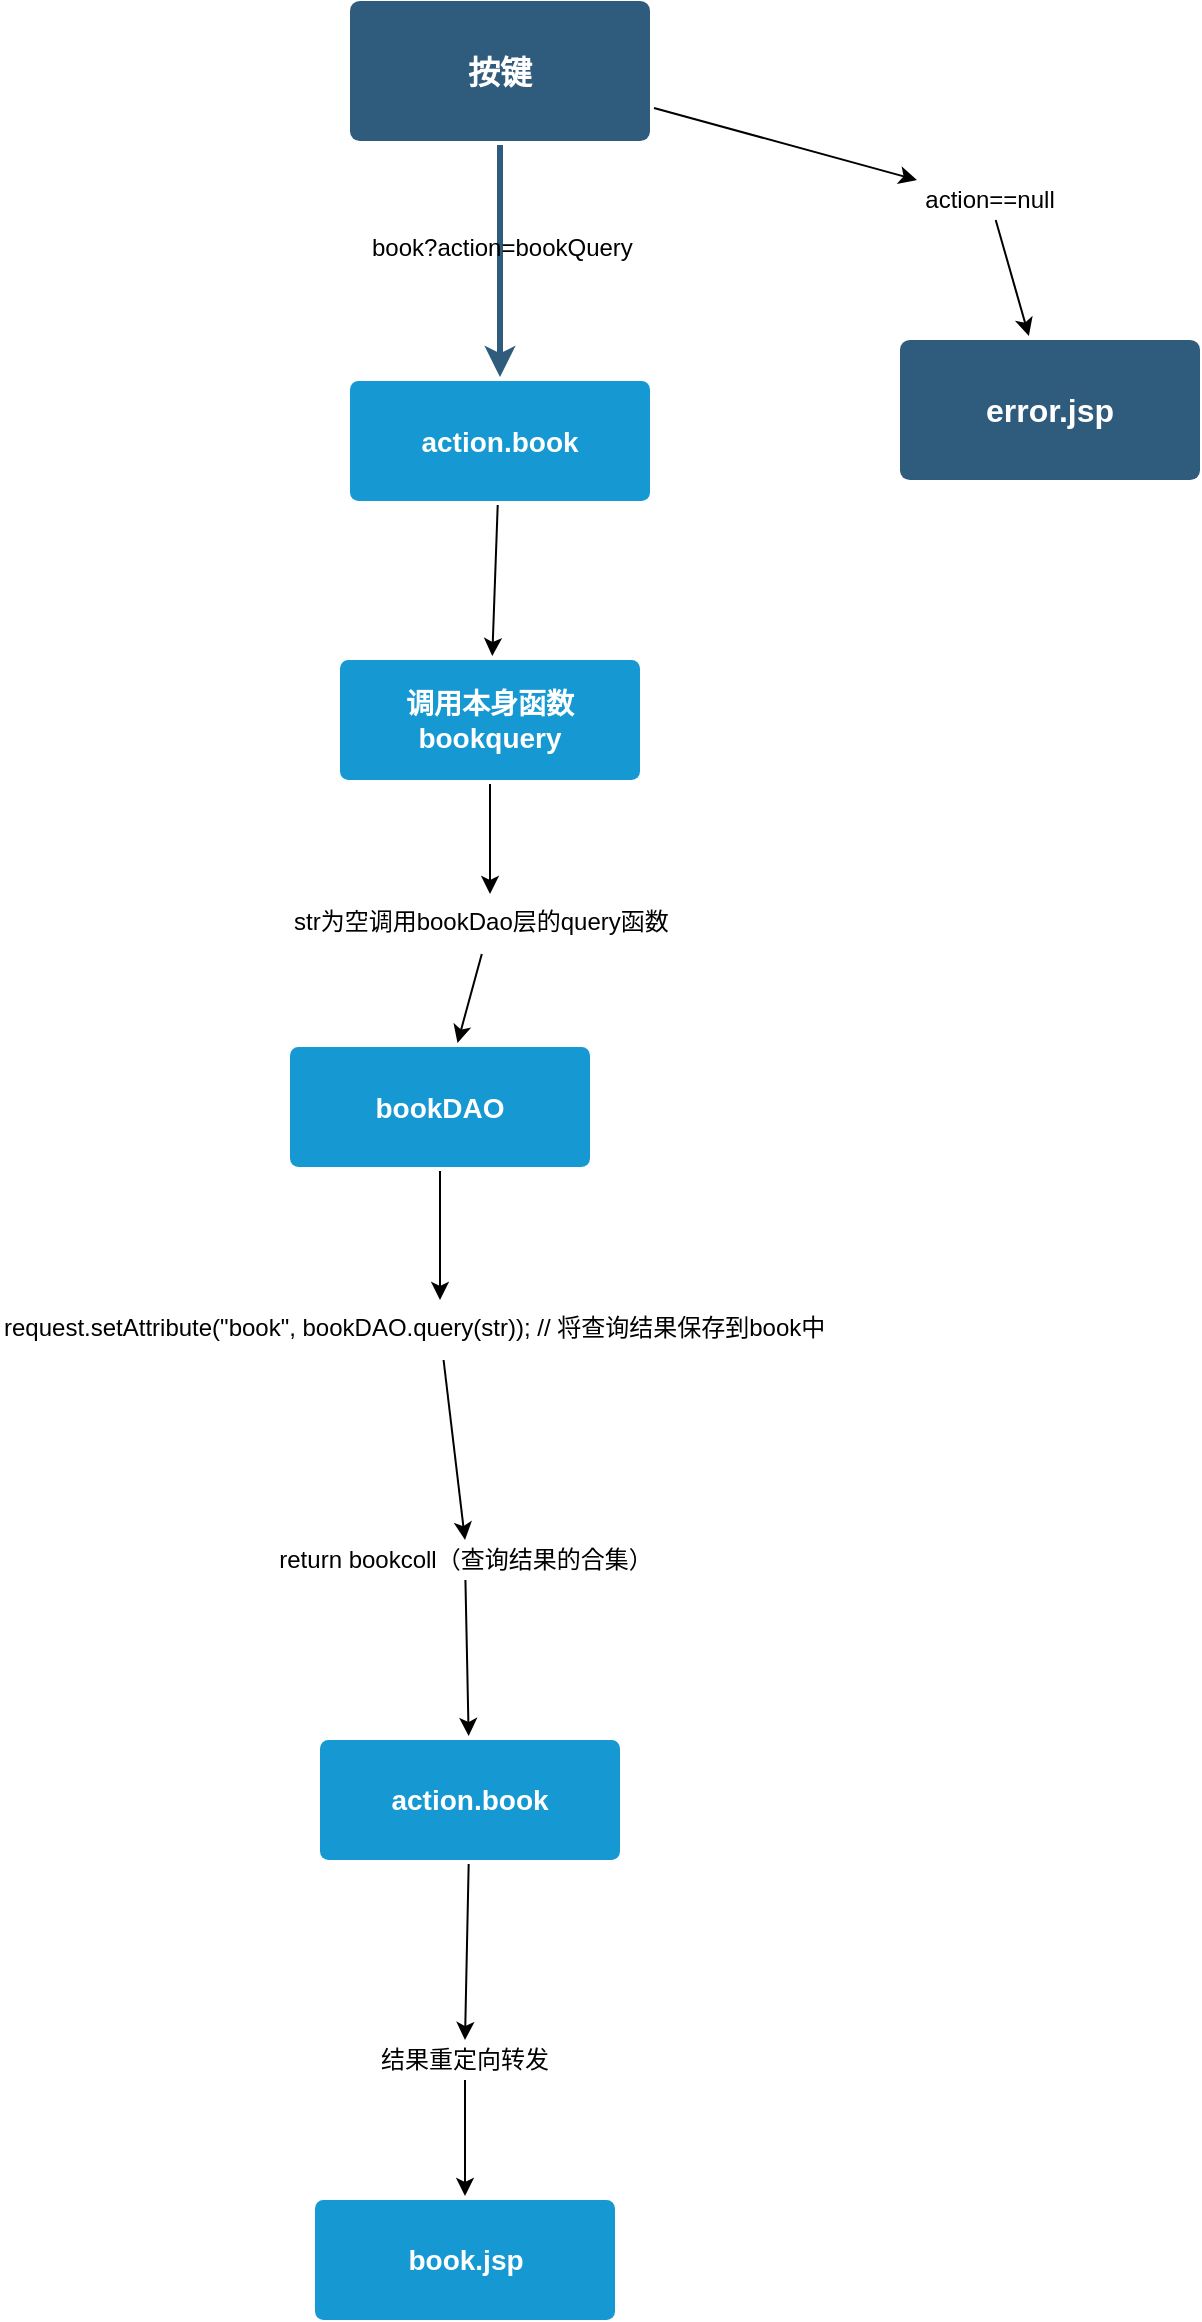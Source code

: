 <mxfile version="10.8.5" type="github"><diagram id="6a731a19-8d31-9384-78a2-239565b7b9f0" name="Page-1"><mxGraphModel dx="1009" dy="588" grid="1" gridSize="10" guides="1" tooltips="1" connect="1" arrows="1" fold="1" page="1" pageScale="1" pageWidth="1169" pageHeight="827" background="#ffffff" math="0" shadow="0"><root><mxCell id="0"/><mxCell id="1" parent="0"/><mxCell id="1747" value="" style="edgeStyle=none;rounded=0;jumpStyle=none;html=1;shadow=0;labelBackgroundColor=none;startArrow=none;startFill=0;endArrow=classic;endFill=1;jettySize=auto;orthogonalLoop=1;strokeColor=#2F5B7C;strokeWidth=3;fontFamily=Helvetica;fontSize=16;fontColor=#23445D;spacing=5;" parent="1" source="1749" target="1760" edge="1"><mxGeometry relative="1" as="geometry"/></mxCell><mxCell id="esTK95h1-yQX4oQWLHTB-1762" style="edgeStyle=none;rounded=0;orthogonalLoop=1;jettySize=auto;html=1;exitX=1;exitY=0.75;exitDx=0;exitDy=0;" edge="1" parent="1" source="1749" target="esTK95h1-yQX4oQWLHTB-1761"><mxGeometry relative="1" as="geometry"/></mxCell><mxCell id="1749" value="按键" style="rounded=1;whiteSpace=wrap;html=1;shadow=0;labelBackgroundColor=none;strokeColor=none;strokeWidth=3;fillColor=#2F5B7C;fontFamily=Helvetica;fontSize=16;fontColor=#FFFFFF;align=center;fontStyle=1;spacing=5;arcSize=7;perimeterSpacing=2;" parent="1" vertex="1"><mxGeometry x="495" y="380.5" width="150" height="70" as="geometry"/></mxCell><mxCell id="86wlUtSVZyd7OopC4fSB-1782" style="edgeStyle=none;rounded=0;orthogonalLoop=1;jettySize=auto;html=1;" parent="1" source="1760" target="86wlUtSVZyd7OopC4fSB-1781" edge="1"><mxGeometry relative="1" as="geometry"/></mxCell><mxCell id="1760" value="action.book" style="rounded=1;whiteSpace=wrap;html=1;shadow=0;labelBackgroundColor=none;strokeColor=none;strokeWidth=3;fillColor=#1699d3;fontFamily=Helvetica;fontSize=14;fontColor=#FFFFFF;align=center;spacing=5;fontStyle=1;arcSize=7;perimeterSpacing=2;" parent="1" vertex="1"><mxGeometry x="495" y="570.5" width="150" height="60" as="geometry"/></mxCell><mxCell id="86wlUtSVZyd7OopC4fSB-1779" value="book?action=bookQuery" style="text;html=1;" parent="1" vertex="1"><mxGeometry x="504" y="490" width="160" height="30" as="geometry"/></mxCell><mxCell id="86wlUtSVZyd7OopC4fSB-1785" style="edgeStyle=none;rounded=0;orthogonalLoop=1;jettySize=auto;html=1;entryX=0.5;entryY=0;entryDx=0;entryDy=0;" parent="1" source="86wlUtSVZyd7OopC4fSB-1783" target="86wlUtSVZyd7OopC4fSB-1795" edge="1"><mxGeometry relative="1" as="geometry"><mxPoint x="600" y="1060" as="targetPoint"/></mxGeometry></mxCell><mxCell id="86wlUtSVZyd7OopC4fSB-1781" value="调用本身函数bookquery" style="rounded=1;whiteSpace=wrap;html=1;shadow=0;labelBackgroundColor=none;strokeColor=none;strokeWidth=3;fillColor=#1699d3;fontFamily=Helvetica;fontSize=14;fontColor=#FFFFFF;align=center;spacing=5;fontStyle=1;arcSize=7;perimeterSpacing=2;" parent="1" vertex="1"><mxGeometry x="490" y="710" width="150" height="60" as="geometry"/></mxCell><mxCell id="86wlUtSVZyd7OopC4fSB-1791" style="edgeStyle=none;rounded=0;orthogonalLoop=1;jettySize=auto;html=1;entryX=0.5;entryY=0;entryDx=0;entryDy=0;" parent="1" source="86wlUtSVZyd7OopC4fSB-1784" target="86wlUtSVZyd7OopC4fSB-1790" edge="1"><mxGeometry relative="1" as="geometry"/></mxCell><mxCell id="86wlUtSVZyd7OopC4fSB-1784" value="action.book" style="rounded=1;whiteSpace=wrap;html=1;shadow=0;labelBackgroundColor=none;strokeColor=none;strokeWidth=3;fillColor=#1699d3;fontFamily=Helvetica;fontSize=14;fontColor=#FFFFFF;align=center;spacing=5;fontStyle=1;arcSize=7;perimeterSpacing=2;" parent="1" vertex="1"><mxGeometry x="480" y="1250" width="150" height="60" as="geometry"/></mxCell><mxCell id="86wlUtSVZyd7OopC4fSB-1783" value="request.setAttribute(&quot;book&quot;, bookDAO.query(str)); // 将查询结果保存到book中" style="text;html=1;" parent="1" vertex="1"><mxGeometry x="320" y="1030" width="440" height="30" as="geometry"/></mxCell><mxCell id="86wlUtSVZyd7OopC4fSB-1786" style="edgeStyle=none;rounded=0;orthogonalLoop=1;jettySize=auto;html=1;entryX=0.5;entryY=0;entryDx=0;entryDy=0;" parent="1" source="86wlUtSVZyd7OopC4fSB-1781" target="86wlUtSVZyd7OopC4fSB-1787" edge="1"><mxGeometry relative="1" as="geometry"><mxPoint x="565" y="772" as="sourcePoint"/><mxPoint x="660" y="840" as="targetPoint"/></mxGeometry></mxCell><mxCell id="86wlUtSVZyd7OopC4fSB-1788" style="edgeStyle=none;rounded=0;orthogonalLoop=1;jettySize=auto;html=1;" parent="1" source="86wlUtSVZyd7OopC4fSB-1787" target="86wlUtSVZyd7OopC4fSB-1793" edge="1"><mxGeometry relative="1" as="geometry"><mxPoint x="600" y="890" as="targetPoint"/></mxGeometry></mxCell><mxCell id="86wlUtSVZyd7OopC4fSB-1787" value="str为空调用bookDao层的query函数" style="text;html=1;" parent="1" vertex="1"><mxGeometry x="465" y="827" width="200" height="30" as="geometry"/></mxCell><mxCell id="86wlUtSVZyd7OopC4fSB-1789" value="book.jsp" style="rounded=1;whiteSpace=wrap;html=1;shadow=0;labelBackgroundColor=none;strokeColor=none;strokeWidth=3;fillColor=#1699d3;fontFamily=Helvetica;fontSize=14;fontColor=#FFFFFF;align=center;spacing=5;fontStyle=1;arcSize=7;perimeterSpacing=2;" parent="1" vertex="1"><mxGeometry x="477.5" y="1480" width="150" height="60" as="geometry"/></mxCell><mxCell id="86wlUtSVZyd7OopC4fSB-1792" style="edgeStyle=none;rounded=0;orthogonalLoop=1;jettySize=auto;html=1;" parent="1" source="86wlUtSVZyd7OopC4fSB-1790" target="86wlUtSVZyd7OopC4fSB-1789" edge="1"><mxGeometry relative="1" as="geometry"/></mxCell><mxCell id="86wlUtSVZyd7OopC4fSB-1790" value="结果重定向转发" style="text;html=1;strokeColor=none;fillColor=none;align=center;verticalAlign=middle;whiteSpace=wrap;rounded=0;" parent="1" vertex="1"><mxGeometry x="480" y="1400" width="145" height="20" as="geometry"/></mxCell><mxCell id="86wlUtSVZyd7OopC4fSB-1794" style="edgeStyle=none;rounded=0;orthogonalLoop=1;jettySize=auto;html=1;entryX=0.5;entryY=0;entryDx=0;entryDy=0;" parent="1" source="86wlUtSVZyd7OopC4fSB-1793" target="86wlUtSVZyd7OopC4fSB-1783" edge="1"><mxGeometry relative="1" as="geometry"/></mxCell><mxCell id="86wlUtSVZyd7OopC4fSB-1793" value="bookDAO" style="rounded=1;whiteSpace=wrap;html=1;shadow=0;labelBackgroundColor=none;strokeColor=none;strokeWidth=3;fillColor=#1699d3;fontFamily=Helvetica;fontSize=14;fontColor=#FFFFFF;align=center;spacing=5;fontStyle=1;arcSize=7;perimeterSpacing=2;" parent="1" vertex="1"><mxGeometry x="465" y="903.5" width="150" height="60" as="geometry"/></mxCell><mxCell id="86wlUtSVZyd7OopC4fSB-1796" style="edgeStyle=none;rounded=0;orthogonalLoop=1;jettySize=auto;html=1;" parent="1" source="86wlUtSVZyd7OopC4fSB-1795" target="86wlUtSVZyd7OopC4fSB-1784" edge="1"><mxGeometry relative="1" as="geometry"/></mxCell><mxCell id="86wlUtSVZyd7OopC4fSB-1795" value="&lt;span&gt;return bookcoll（查询结果的合集）&lt;/span&gt;" style="text;html=1;strokeColor=none;fillColor=none;align=center;verticalAlign=middle;whiteSpace=wrap;rounded=0;" parent="1" vertex="1"><mxGeometry x="417.5" y="1150" width="270" height="20" as="geometry"/></mxCell><mxCell id="esTK95h1-yQX4oQWLHTB-1760" value="error.jsp" style="rounded=1;whiteSpace=wrap;html=1;shadow=0;labelBackgroundColor=none;strokeColor=none;strokeWidth=3;fillColor=#2F5B7C;fontFamily=Helvetica;fontSize=16;fontColor=#FFFFFF;align=center;fontStyle=1;spacing=5;arcSize=7;perimeterSpacing=2;" vertex="1" parent="1"><mxGeometry x="770" y="550" width="150" height="70" as="geometry"/></mxCell><mxCell id="esTK95h1-yQX4oQWLHTB-1763" style="edgeStyle=none;rounded=0;orthogonalLoop=1;jettySize=auto;html=1;" edge="1" parent="1" source="esTK95h1-yQX4oQWLHTB-1761" target="esTK95h1-yQX4oQWLHTB-1760"><mxGeometry relative="1" as="geometry"/></mxCell><mxCell id="esTK95h1-yQX4oQWLHTB-1761" value="action==null" style="text;html=1;strokeColor=none;fillColor=none;align=center;verticalAlign=middle;whiteSpace=wrap;rounded=0;" vertex="1" parent="1"><mxGeometry x="760" y="470" width="110" height="20" as="geometry"/></mxCell></root></mxGraphModel></diagram></mxfile>